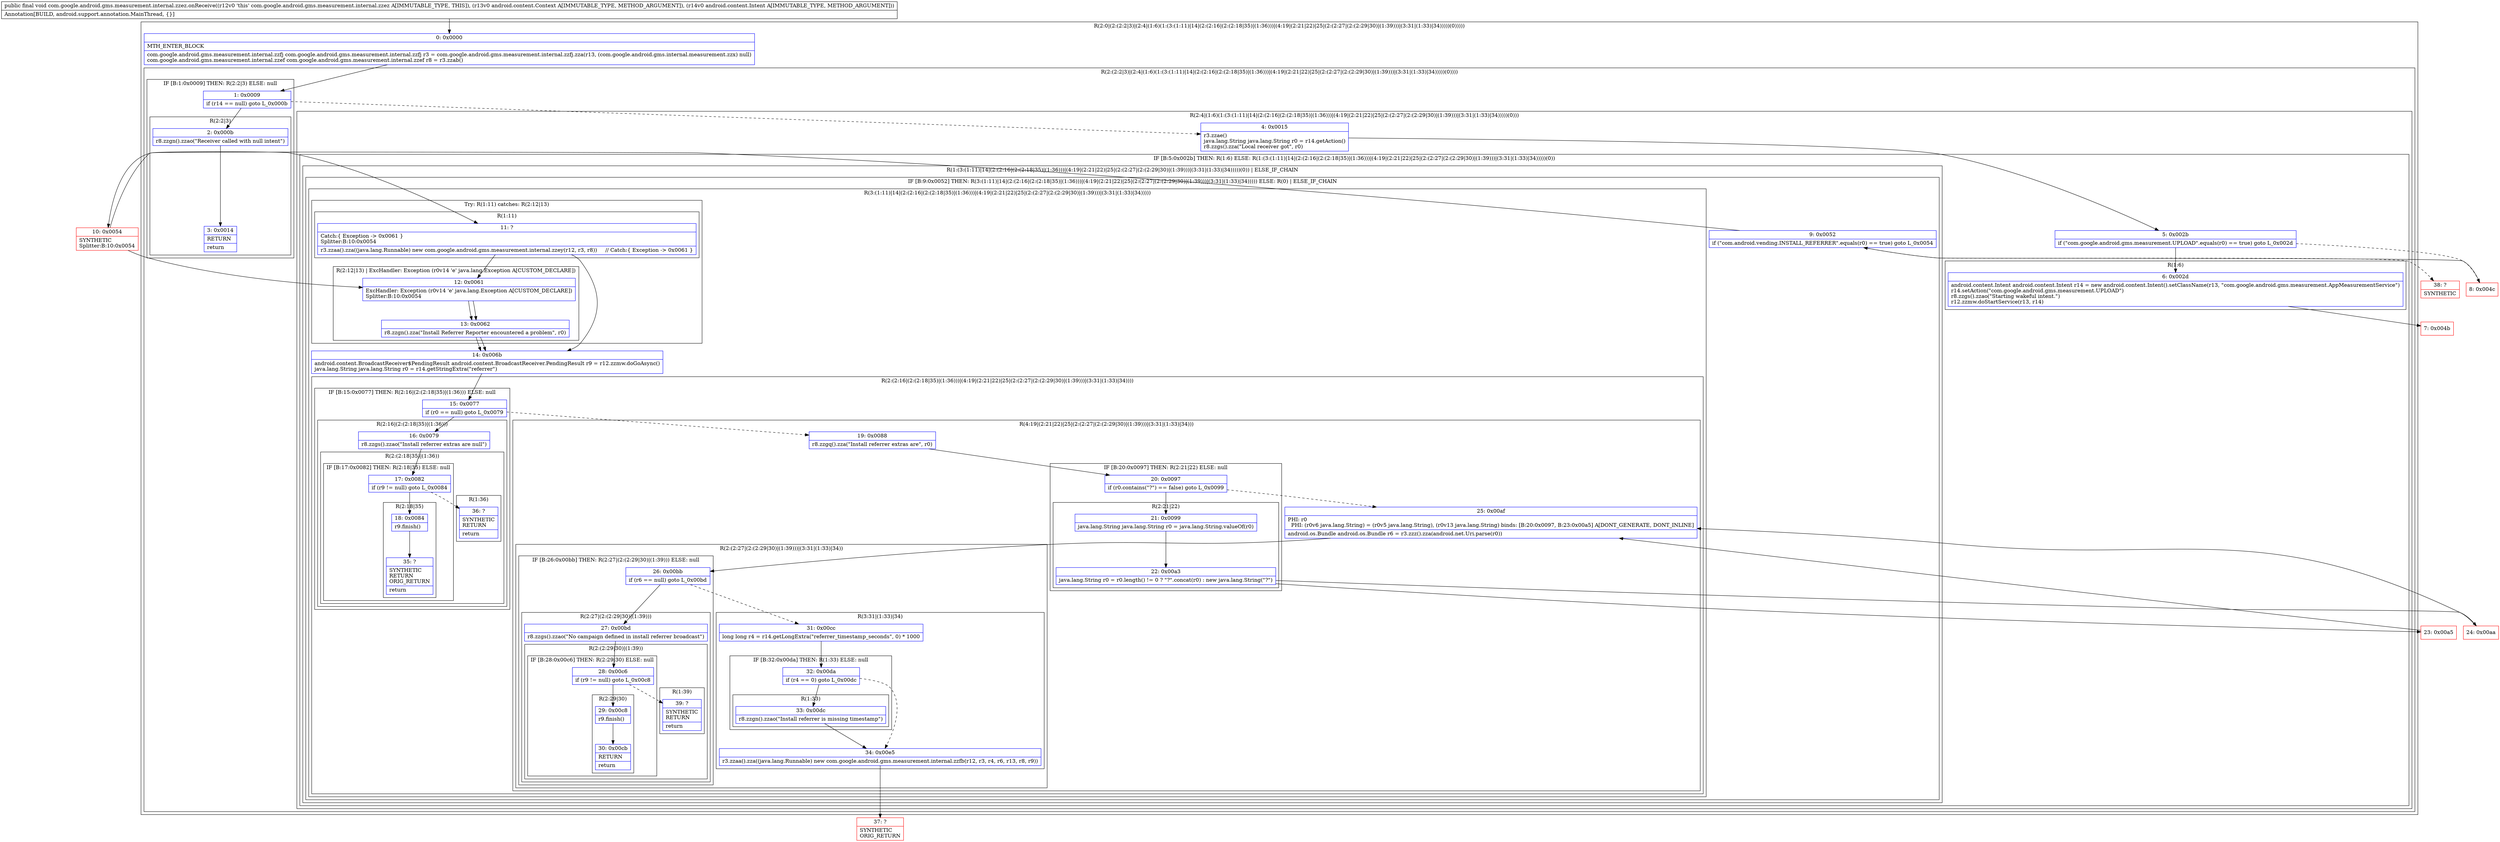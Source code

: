 digraph "CFG forcom.google.android.gms.measurement.internal.zzez.onReceive(Landroid\/content\/Context;Landroid\/content\/Intent;)V" {
subgraph cluster_Region_463576574 {
label = "R(2:0|(2:(2:2|3)|(2:4|(1:6)(1:(3:(1:11)|14|(2:(2:16|(2:(2:18|35)|(1:36)))|(4:19|(2:21|22)|25|(2:(2:27|(2:(2:29|30)|(1:39)))|(3:31|(1:33)|34)))))(0)))))";
node [shape=record,color=blue];
Node_0 [shape=record,label="{0\:\ 0x0000|MTH_ENTER_BLOCK\l|com.google.android.gms.measurement.internal.zzfj com.google.android.gms.measurement.internal.zzfj r3 = com.google.android.gms.measurement.internal.zzfj.zza(r13, (com.google.android.gms.internal.measurement.zzx) null)\lcom.google.android.gms.measurement.internal.zzef com.google.android.gms.measurement.internal.zzef r8 = r3.zzab()\l}"];
subgraph cluster_Region_1049429990 {
label = "R(2:(2:2|3)|(2:4|(1:6)(1:(3:(1:11)|14|(2:(2:16|(2:(2:18|35)|(1:36)))|(4:19|(2:21|22)|25|(2:(2:27|(2:(2:29|30)|(1:39)))|(3:31|(1:33)|34)))))(0))))";
node [shape=record,color=blue];
subgraph cluster_IfRegion_925106336 {
label = "IF [B:1:0x0009] THEN: R(2:2|3) ELSE: null";
node [shape=record,color=blue];
Node_1 [shape=record,label="{1\:\ 0x0009|if (r14 == null) goto L_0x000b\l}"];
subgraph cluster_Region_746506460 {
label = "R(2:2|3)";
node [shape=record,color=blue];
Node_2 [shape=record,label="{2\:\ 0x000b|r8.zzgn().zzao(\"Receiver called with null intent\")\l}"];
Node_3 [shape=record,label="{3\:\ 0x0014|RETURN\l|return\l}"];
}
}
subgraph cluster_Region_1366177396 {
label = "R(2:4|(1:6)(1:(3:(1:11)|14|(2:(2:16|(2:(2:18|35)|(1:36)))|(4:19|(2:21|22)|25|(2:(2:27|(2:(2:29|30)|(1:39)))|(3:31|(1:33)|34)))))(0)))";
node [shape=record,color=blue];
Node_4 [shape=record,label="{4\:\ 0x0015|r3.zzae()\ljava.lang.String java.lang.String r0 = r14.getAction()\lr8.zzgs().zza(\"Local receiver got\", r0)\l}"];
subgraph cluster_IfRegion_1842384848 {
label = "IF [B:5:0x002b] THEN: R(1:6) ELSE: R(1:(3:(1:11)|14|(2:(2:16|(2:(2:18|35)|(1:36)))|(4:19|(2:21|22)|25|(2:(2:27|(2:(2:29|30)|(1:39)))|(3:31|(1:33)|34)))))(0))";
node [shape=record,color=blue];
Node_5 [shape=record,label="{5\:\ 0x002b|if (\"com.google.android.gms.measurement.UPLOAD\".equals(r0) == true) goto L_0x002d\l}"];
subgraph cluster_Region_361438637 {
label = "R(1:6)";
node [shape=record,color=blue];
Node_6 [shape=record,label="{6\:\ 0x002d|android.content.Intent android.content.Intent r14 = new android.content.Intent().setClassName(r13, \"com.google.android.gms.measurement.AppMeasurementService\")\lr14.setAction(\"com.google.android.gms.measurement.UPLOAD\")\lr8.zzgs().zzao(\"Starting wakeful intent.\")\lr12.zzmw.doStartService(r13, r14)\l}"];
}
subgraph cluster_Region_347238392 {
label = "R(1:(3:(1:11)|14|(2:(2:16|(2:(2:18|35)|(1:36)))|(4:19|(2:21|22)|25|(2:(2:27|(2:(2:29|30)|(1:39)))|(3:31|(1:33)|34)))))(0)) | ELSE_IF_CHAIN\l";
node [shape=record,color=blue];
subgraph cluster_IfRegion_2065325085 {
label = "IF [B:9:0x0052] THEN: R(3:(1:11)|14|(2:(2:16|(2:(2:18|35)|(1:36)))|(4:19|(2:21|22)|25|(2:(2:27|(2:(2:29|30)|(1:39)))|(3:31|(1:33)|34))))) ELSE: R(0) | ELSE_IF_CHAIN\l";
node [shape=record,color=blue];
Node_9 [shape=record,label="{9\:\ 0x0052|if (\"com.android.vending.INSTALL_REFERRER\".equals(r0) == true) goto L_0x0054\l}"];
subgraph cluster_Region_666145453 {
label = "R(3:(1:11)|14|(2:(2:16|(2:(2:18|35)|(1:36)))|(4:19|(2:21|22)|25|(2:(2:27|(2:(2:29|30)|(1:39)))|(3:31|(1:33)|34)))))";
node [shape=record,color=blue];
subgraph cluster_TryCatchRegion_307189002 {
label = "Try: R(1:11) catches: R(2:12|13)";
node [shape=record,color=blue];
subgraph cluster_Region_1101995122 {
label = "R(1:11)";
node [shape=record,color=blue];
Node_11 [shape=record,label="{11\:\ ?|Catch:\{ Exception \-\> 0x0061 \}\lSplitter:B:10:0x0054\l|r3.zzaa().zza((java.lang.Runnable) new com.google.android.gms.measurement.internal.zzey(r12, r3, r8))     \/\/ Catch:\{ Exception \-\> 0x0061 \}\l}"];
}
subgraph cluster_Region_1527596488 {
label = "R(2:12|13) | ExcHandler: Exception (r0v14 'e' java.lang.Exception A[CUSTOM_DECLARE])\l";
node [shape=record,color=blue];
Node_12 [shape=record,label="{12\:\ 0x0061|ExcHandler: Exception (r0v14 'e' java.lang.Exception A[CUSTOM_DECLARE])\lSplitter:B:10:0x0054\l}"];
Node_13 [shape=record,label="{13\:\ 0x0062|r8.zzgn().zza(\"Install Referrer Reporter encountered a problem\", r0)\l}"];
}
}
Node_14 [shape=record,label="{14\:\ 0x006b|android.content.BroadcastReceiver$PendingResult android.content.BroadcastReceiver.PendingResult r9 = r12.zzmw.doGoAsync()\ljava.lang.String java.lang.String r0 = r14.getStringExtra(\"referrer\")\l}"];
subgraph cluster_Region_1143718546 {
label = "R(2:(2:16|(2:(2:18|35)|(1:36)))|(4:19|(2:21|22)|25|(2:(2:27|(2:(2:29|30)|(1:39)))|(3:31|(1:33)|34))))";
node [shape=record,color=blue];
subgraph cluster_IfRegion_2037300069 {
label = "IF [B:15:0x0077] THEN: R(2:16|(2:(2:18|35)|(1:36))) ELSE: null";
node [shape=record,color=blue];
Node_15 [shape=record,label="{15\:\ 0x0077|if (r0 == null) goto L_0x0079\l}"];
subgraph cluster_Region_1267448549 {
label = "R(2:16|(2:(2:18|35)|(1:36)))";
node [shape=record,color=blue];
Node_16 [shape=record,label="{16\:\ 0x0079|r8.zzgs().zzao(\"Install referrer extras are null\")\l}"];
subgraph cluster_Region_1402858423 {
label = "R(2:(2:18|35)|(1:36))";
node [shape=record,color=blue];
subgraph cluster_IfRegion_1848330820 {
label = "IF [B:17:0x0082] THEN: R(2:18|35) ELSE: null";
node [shape=record,color=blue];
Node_17 [shape=record,label="{17\:\ 0x0082|if (r9 != null) goto L_0x0084\l}"];
subgraph cluster_Region_132965982 {
label = "R(2:18|35)";
node [shape=record,color=blue];
Node_18 [shape=record,label="{18\:\ 0x0084|r9.finish()\l}"];
Node_35 [shape=record,label="{35\:\ ?|SYNTHETIC\lRETURN\lORIG_RETURN\l|return\l}"];
}
}
subgraph cluster_Region_1423414163 {
label = "R(1:36)";
node [shape=record,color=blue];
Node_36 [shape=record,label="{36\:\ ?|SYNTHETIC\lRETURN\l|return\l}"];
}
}
}
}
subgraph cluster_Region_467313222 {
label = "R(4:19|(2:21|22)|25|(2:(2:27|(2:(2:29|30)|(1:39)))|(3:31|(1:33)|34)))";
node [shape=record,color=blue];
Node_19 [shape=record,label="{19\:\ 0x0088|r8.zzgq().zza(\"Install referrer extras are\", r0)\l}"];
subgraph cluster_IfRegion_717398970 {
label = "IF [B:20:0x0097] THEN: R(2:21|22) ELSE: null";
node [shape=record,color=blue];
Node_20 [shape=record,label="{20\:\ 0x0097|if (r0.contains(\"?\") == false) goto L_0x0099\l}"];
subgraph cluster_Region_433086487 {
label = "R(2:21|22)";
node [shape=record,color=blue];
Node_21 [shape=record,label="{21\:\ 0x0099|java.lang.String java.lang.String r0 = java.lang.String.valueOf(r0)\l}"];
Node_22 [shape=record,label="{22\:\ 0x00a3|java.lang.String r0 = r0.length() != 0 ? \"?\".concat(r0) : new java.lang.String(\"?\")\l}"];
}
}
Node_25 [shape=record,label="{25\:\ 0x00af|PHI: r0 \l  PHI: (r0v6 java.lang.String) = (r0v5 java.lang.String), (r0v13 java.lang.String) binds: [B:20:0x0097, B:23:0x00a5] A[DONT_GENERATE, DONT_INLINE]\l|android.os.Bundle android.os.Bundle r6 = r3.zzz().zza(android.net.Uri.parse(r0))\l}"];
subgraph cluster_Region_1020820230 {
label = "R(2:(2:27|(2:(2:29|30)|(1:39)))|(3:31|(1:33)|34))";
node [shape=record,color=blue];
subgraph cluster_IfRegion_1814899038 {
label = "IF [B:26:0x00bb] THEN: R(2:27|(2:(2:29|30)|(1:39))) ELSE: null";
node [shape=record,color=blue];
Node_26 [shape=record,label="{26\:\ 0x00bb|if (r6 == null) goto L_0x00bd\l}"];
subgraph cluster_Region_300528480 {
label = "R(2:27|(2:(2:29|30)|(1:39)))";
node [shape=record,color=blue];
Node_27 [shape=record,label="{27\:\ 0x00bd|r8.zzgs().zzao(\"No campaign defined in install referrer broadcast\")\l}"];
subgraph cluster_Region_654115165 {
label = "R(2:(2:29|30)|(1:39))";
node [shape=record,color=blue];
subgraph cluster_IfRegion_784312330 {
label = "IF [B:28:0x00c6] THEN: R(2:29|30) ELSE: null";
node [shape=record,color=blue];
Node_28 [shape=record,label="{28\:\ 0x00c6|if (r9 != null) goto L_0x00c8\l}"];
subgraph cluster_Region_765290122 {
label = "R(2:29|30)";
node [shape=record,color=blue];
Node_29 [shape=record,label="{29\:\ 0x00c8|r9.finish()\l}"];
Node_30 [shape=record,label="{30\:\ 0x00cb|RETURN\l|return\l}"];
}
}
subgraph cluster_Region_436307558 {
label = "R(1:39)";
node [shape=record,color=blue];
Node_39 [shape=record,label="{39\:\ ?|SYNTHETIC\lRETURN\l|return\l}"];
}
}
}
}
subgraph cluster_Region_209949358 {
label = "R(3:31|(1:33)|34)";
node [shape=record,color=blue];
Node_31 [shape=record,label="{31\:\ 0x00cc|long long r4 = r14.getLongExtra(\"referrer_timestamp_seconds\", 0) * 1000\l}"];
subgraph cluster_IfRegion_1994865684 {
label = "IF [B:32:0x00da] THEN: R(1:33) ELSE: null";
node [shape=record,color=blue];
Node_32 [shape=record,label="{32\:\ 0x00da|if (r4 == 0) goto L_0x00dc\l}"];
subgraph cluster_Region_1556263557 {
label = "R(1:33)";
node [shape=record,color=blue];
Node_33 [shape=record,label="{33\:\ 0x00dc|r8.zzgn().zzao(\"Install referrer is missing timestamp\")\l}"];
}
}
Node_34 [shape=record,label="{34\:\ 0x00e5|r3.zzaa().zza((java.lang.Runnable) new com.google.android.gms.measurement.internal.zzfb(r12, r3, r4, r6, r13, r8, r9))\l}"];
}
}
}
}
}
subgraph cluster_Region_1923274174 {
label = "R(0)";
node [shape=record,color=blue];
}
}
}
}
}
}
}
subgraph cluster_Region_1527596488 {
label = "R(2:12|13) | ExcHandler: Exception (r0v14 'e' java.lang.Exception A[CUSTOM_DECLARE])\l";
node [shape=record,color=blue];
Node_12 [shape=record,label="{12\:\ 0x0061|ExcHandler: Exception (r0v14 'e' java.lang.Exception A[CUSTOM_DECLARE])\lSplitter:B:10:0x0054\l}"];
Node_13 [shape=record,label="{13\:\ 0x0062|r8.zzgn().zza(\"Install Referrer Reporter encountered a problem\", r0)\l}"];
}
Node_7 [shape=record,color=red,label="{7\:\ 0x004b}"];
Node_8 [shape=record,color=red,label="{8\:\ 0x004c}"];
Node_10 [shape=record,color=red,label="{10\:\ 0x0054|SYNTHETIC\lSplitter:B:10:0x0054\l}"];
Node_23 [shape=record,color=red,label="{23\:\ 0x00a5}"];
Node_24 [shape=record,color=red,label="{24\:\ 0x00aa}"];
Node_37 [shape=record,color=red,label="{37\:\ ?|SYNTHETIC\lORIG_RETURN\l}"];
Node_38 [shape=record,color=red,label="{38\:\ ?|SYNTHETIC\l}"];
MethodNode[shape=record,label="{public final void com.google.android.gms.measurement.internal.zzez.onReceive((r12v0 'this' com.google.android.gms.measurement.internal.zzez A[IMMUTABLE_TYPE, THIS]), (r13v0 android.content.Context A[IMMUTABLE_TYPE, METHOD_ARGUMENT]), (r14v0 android.content.Intent A[IMMUTABLE_TYPE, METHOD_ARGUMENT]))  | Annotation[BUILD, android.support.annotation.MainThread, \{\}]\l}"];
MethodNode -> Node_0;
Node_0 -> Node_1;
Node_1 -> Node_2;
Node_1 -> Node_4[style=dashed];
Node_2 -> Node_3;
Node_4 -> Node_5;
Node_5 -> Node_6;
Node_5 -> Node_8[style=dashed];
Node_6 -> Node_7;
Node_9 -> Node_10;
Node_9 -> Node_38[style=dashed];
Node_11 -> Node_12;
Node_11 -> Node_14;
Node_12 -> Node_13;
Node_13 -> Node_14;
Node_14 -> Node_15;
Node_15 -> Node_16;
Node_15 -> Node_19[style=dashed];
Node_16 -> Node_17;
Node_17 -> Node_18;
Node_17 -> Node_36[style=dashed];
Node_18 -> Node_35;
Node_19 -> Node_20;
Node_20 -> Node_21;
Node_20 -> Node_25[style=dashed];
Node_21 -> Node_22;
Node_22 -> Node_23;
Node_22 -> Node_24;
Node_25 -> Node_26;
Node_26 -> Node_27;
Node_26 -> Node_31[style=dashed];
Node_27 -> Node_28;
Node_28 -> Node_29;
Node_28 -> Node_39[style=dashed];
Node_29 -> Node_30;
Node_31 -> Node_32;
Node_32 -> Node_33;
Node_32 -> Node_34[style=dashed];
Node_33 -> Node_34;
Node_34 -> Node_37;
Node_12 -> Node_13;
Node_13 -> Node_14;
Node_8 -> Node_9;
Node_10 -> Node_11;
Node_10 -> Node_12;
Node_23 -> Node_25;
Node_24 -> Node_25;
}

